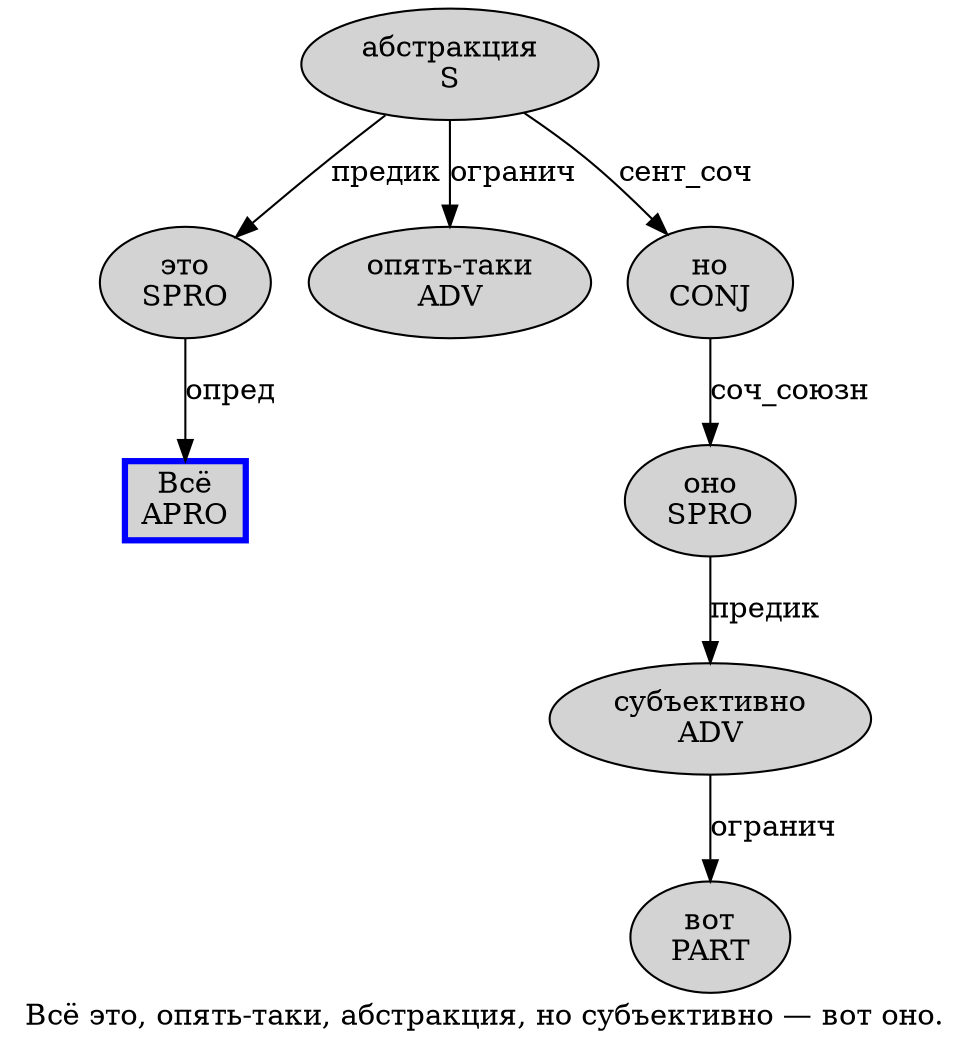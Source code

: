 digraph SENTENCE_3735 {
	graph [label="Всё это, опять-таки, абстракция, но субъективно — вот оно."]
	node [style=filled]
		0 [label="Всё
APRO" color=blue fillcolor=lightgray penwidth=3 shape=box]
		1 [label="это
SPRO" color="" fillcolor=lightgray penwidth=1 shape=ellipse]
		3 [label="опять-таки
ADV" color="" fillcolor=lightgray penwidth=1 shape=ellipse]
		5 [label="абстракция
S" color="" fillcolor=lightgray penwidth=1 shape=ellipse]
		7 [label="но
CONJ" color="" fillcolor=lightgray penwidth=1 shape=ellipse]
		8 [label="субъективно
ADV" color="" fillcolor=lightgray penwidth=1 shape=ellipse]
		10 [label="вот
PART" color="" fillcolor=lightgray penwidth=1 shape=ellipse]
		11 [label="оно
SPRO" color="" fillcolor=lightgray penwidth=1 shape=ellipse]
			11 -> 8 [label="предик"]
			1 -> 0 [label="опред"]
			8 -> 10 [label="огранич"]
			7 -> 11 [label="соч_союзн"]
			5 -> 1 [label="предик"]
			5 -> 3 [label="огранич"]
			5 -> 7 [label="сент_соч"]
}